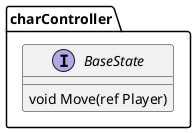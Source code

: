 @startuml
'https://plantuml.com/class-diagram
namespace charController{
    interface BaseState
    {
        void Move(ref Player)
    }
}
@enduml